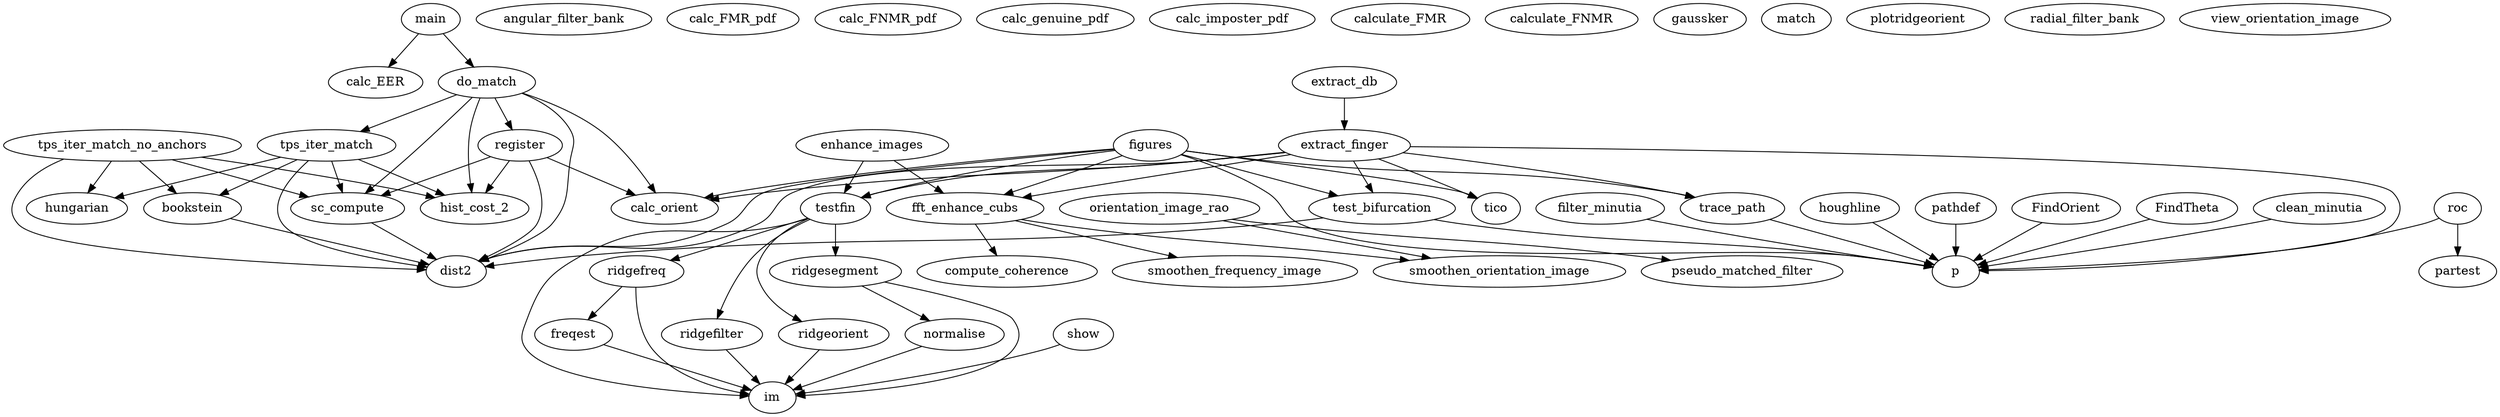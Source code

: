 /* Created by mdot for Matlab */
digraph m2html {
  FindOrient -> p;
  FindTheta -> p;
  bookstein -> dist2;
  clean_minutia -> p;
  do_match -> calc_orient;
  do_match -> dist2;
  do_match -> hist_cost_2;
  do_match -> register;
  do_match -> sc_compute;
  do_match -> tps_iter_match;
  enhance_images -> fft_enhance_cubs;
  enhance_images -> testfin;
  extract_db -> extract_finger;
  extract_finger -> calc_orient;
  extract_finger -> dist2;
  extract_finger -> fft_enhance_cubs;
  extract_finger -> p;
  extract_finger -> test_bifurcation;
  extract_finger -> testfin;
  extract_finger -> tico;
  extract_finger -> trace_path;
  fft_enhance_cubs -> compute_coherence;
  fft_enhance_cubs -> smoothen_frequency_image;
  fft_enhance_cubs -> smoothen_orientation_image;
  figures -> calc_orient;
  figures -> dist2;
  figures -> fft_enhance_cubs;
  figures -> p;
  figures -> test_bifurcation;
  figures -> testfin;
  figures -> tico;
  figures -> trace_path;
  filter_minutia -> p;
  freqest -> im;
  houghline -> p;
  main -> calc_EER;
  main -> do_match;
  normalise -> im;
  orientation_image_rao -> pseudo_matched_filter;
  orientation_image_rao -> smoothen_orientation_image;
  pathdef -> p;
  register -> calc_orient;
  register -> dist2;
  register -> hist_cost_2;
  register -> sc_compute;
  ridgefilter -> im;
  ridgefreq -> freqest;
  ridgefreq -> im;
  ridgeorient -> im;
  ridgesegment -> im;
  ridgesegment -> normalise;
  roc -> p;
  roc -> partest;
  sc_compute -> dist2;
  show -> im;
  test_bifurcation -> dist2;
  test_bifurcation -> p;
  testfin -> im;
  testfin -> ridgefilter;
  testfin -> ridgefreq;
  testfin -> ridgeorient;
  testfin -> ridgesegment;
  tps_iter_match -> bookstein;
  tps_iter_match -> dist2;
  tps_iter_match -> hist_cost_2;
  tps_iter_match -> hungarian;
  tps_iter_match -> sc_compute;
  tps_iter_match_no_anchors -> bookstein;
  tps_iter_match_no_anchors -> dist2;
  tps_iter_match_no_anchors -> hist_cost_2;
  tps_iter_match_no_anchors -> hungarian;
  tps_iter_match_no_anchors -> sc_compute;
  trace_path -> p;

  FindOrient [URL="FindOrient.html"];
  FindTheta [URL="FindTheta.html"];
  angular_filter_bank [URL="angular_filter_bank.html"];
  bookstein [URL="bookstein.html"];
  calc_EER [URL="calc_EER.html"];
  calc_FMR_pdf [URL="calc_FMR_pdf.html"];
  calc_FNMR_pdf [URL="calc_FNMR_pdf.html"];
  calc_genuine_pdf [URL="calc_genuine_pdf.html"];
  calc_imposter_pdf [URL="calc_imposter_pdf.html"];
  calc_orient [URL="calc_orient.html"];
  calculate_FMR [URL="calculate_FMR.html"];
  calculate_FNMR [URL="calculate_FNMR.html"];
  clean_minutia [URL="clean_minutia.html"];
  compute_coherence [URL="compute_coherence.html"];
  dist2 [URL="dist2.html"];
  do_match [URL="do_match.html"];
  enhance_images [URL="enhance_images.html"];
  extract_db [URL="extract_db.html"];
  extract_finger [URL="extract_finger.html"];
  fft_enhance_cubs [URL="fft_enhance_cubs.html"];
  figures [URL="figures.html"];
  filter_minutia [URL="filter_minutia.html"];
  freqest [URL="freqest.html"];
  gaussker [URL="gaussker.html"];
  hist_cost_2 [URL="hist_cost_2.html"];
  houghline [URL="houghline.html"];
  hungarian [URL="hungarian.html"];
  im [URL="im.html"];
  main [URL="main.html"];
  match [URL="match.html"];
  normalise [URL="normalise.html"];
  orientation_image_rao [URL="orientation_image_rao.html"];
  p [URL="p.html"];
  partest [URL="partest.html"];
  pathdef [URL="pathdef.html"];
  plotridgeorient [URL="plotridgeorient.html"];
  pseudo_matched_filter [URL="pseudo_matched_filter.html"];
  radial_filter_bank [URL="radial_filter_bank.html"];
  register [URL="register.html"];
  ridgefilter [URL="ridgefilter.html"];
  ridgefreq [URL="ridgefreq.html"];
  ridgeorient [URL="ridgeorient.html"];
  ridgesegment [URL="ridgesegment.html"];
  roc [URL="roc.html"];
  sc_compute [URL="sc_compute.html"];
  show [URL="show.html"];
  smoothen_frequency_image [URL="smoothen_frequency_image.html"];
  smoothen_orientation_image [URL="smoothen_orientation_image.html"];
  test_bifurcation [URL="test_bifurcation.html"];
  testfin [URL="testfin.html"];
  tico [URL="tico.html"];
  tps_iter_match [URL="tps_iter_match.html"];
  tps_iter_match_no_anchors [URL="tps_iter_match_no_anchors.html"];
  trace_path [URL="trace_path.html"];
  view_orientation_image [URL="view_orientation_image.html"];
}